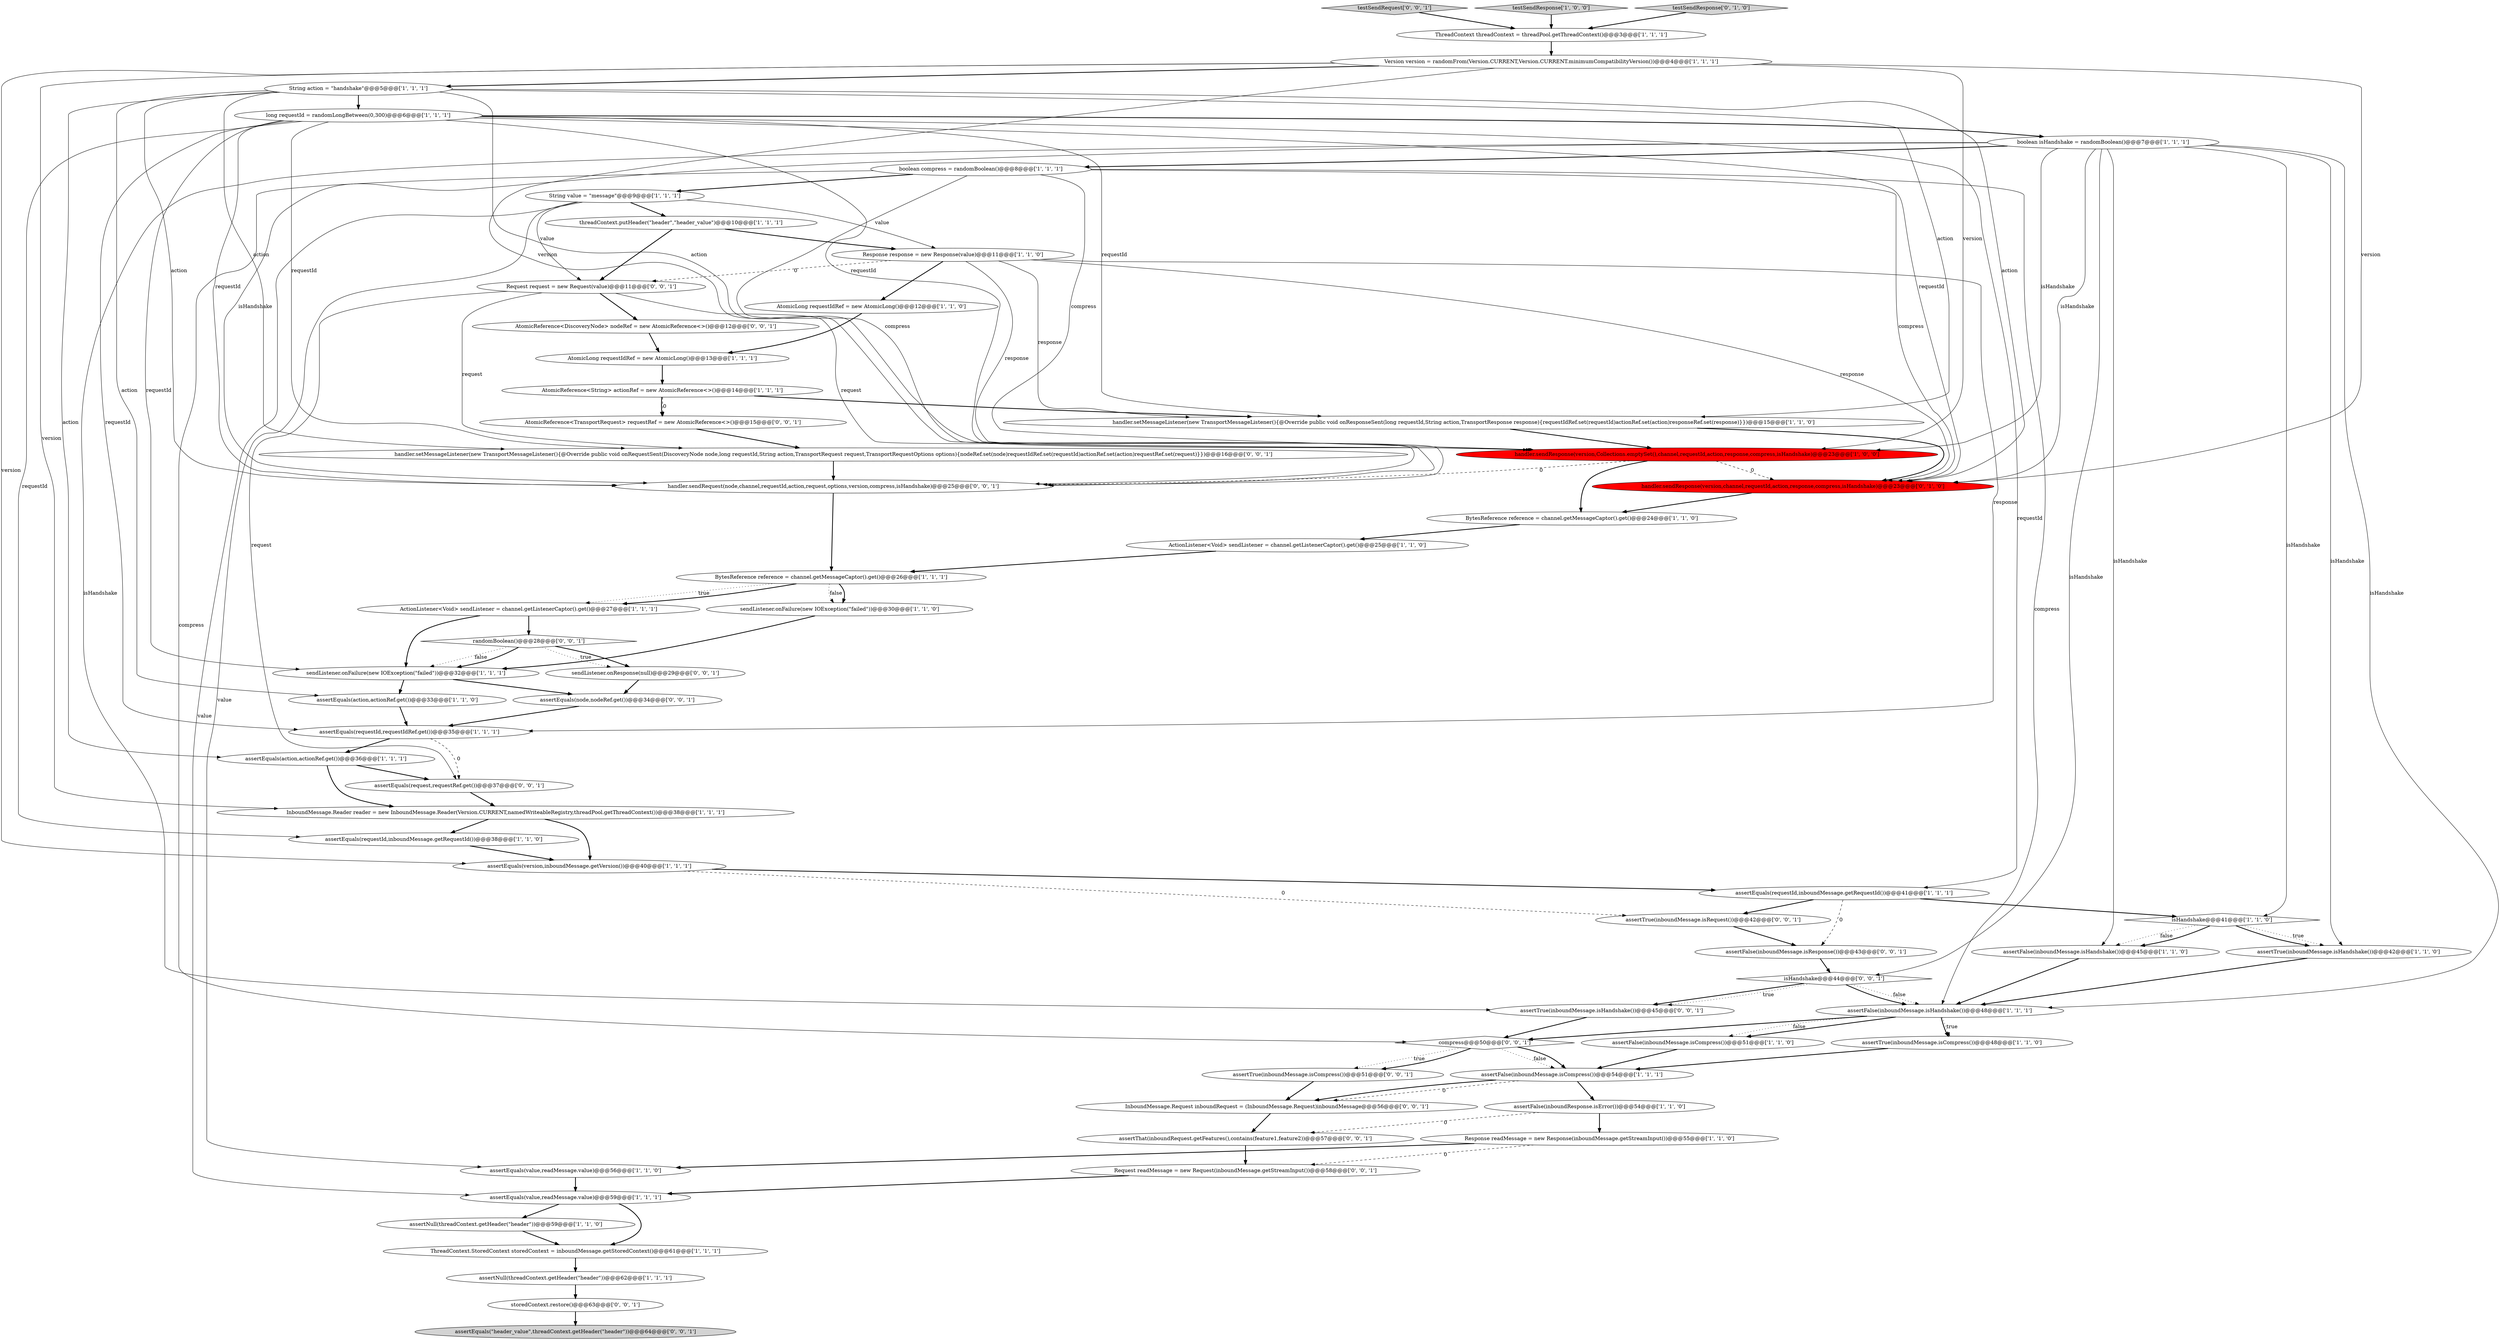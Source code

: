 digraph {
51 [style = filled, label = "assertFalse(inboundMessage.isResponse())@@@43@@@['0', '0', '1']", fillcolor = white, shape = ellipse image = "AAA0AAABBB3BBB"];
8 [style = filled, label = "String value = \"message\"@@@9@@@['1', '1', '1']", fillcolor = white, shape = ellipse image = "AAA0AAABBB1BBB"];
49 [style = filled, label = "sendListener.onResponse(null)@@@29@@@['0', '0', '1']", fillcolor = white, shape = ellipse image = "AAA0AAABBB3BBB"];
18 [style = filled, label = "ActionListener<Void> sendListener = channel.getListenerCaptor().get()@@@27@@@['1', '1', '1']", fillcolor = white, shape = ellipse image = "AAA0AAABBB1BBB"];
57 [style = filled, label = "isHandshake@@@44@@@['0', '0', '1']", fillcolor = white, shape = diamond image = "AAA0AAABBB3BBB"];
62 [style = filled, label = "assertThat(inboundRequest.getFeatures(),contains(feature1,feature2))@@@57@@@['0', '0', '1']", fillcolor = white, shape = ellipse image = "AAA0AAABBB3BBB"];
45 [style = filled, label = "AtomicReference<DiscoveryNode> nodeRef = new AtomicReference<>()@@@12@@@['0', '0', '1']", fillcolor = white, shape = ellipse image = "AAA0AAABBB3BBB"];
15 [style = filled, label = "assertEquals(requestId,inboundMessage.getRequestId())@@@41@@@['1', '1', '1']", fillcolor = white, shape = ellipse image = "AAA0AAABBB1BBB"];
13 [style = filled, label = "assertNull(threadContext.getHeader(\"header\"))@@@59@@@['1', '1', '0']", fillcolor = white, shape = ellipse image = "AAA0AAABBB1BBB"];
34 [style = filled, label = "assertFalse(inboundMessage.isHandshake())@@@45@@@['1', '1', '0']", fillcolor = white, shape = ellipse image = "AAA0AAABBB1BBB"];
28 [style = filled, label = "boolean isHandshake = randomBoolean()@@@7@@@['1', '1', '1']", fillcolor = white, shape = ellipse image = "AAA0AAABBB1BBB"];
64 [style = filled, label = "assertEquals(request,requestRef.get())@@@37@@@['0', '0', '1']", fillcolor = white, shape = ellipse image = "AAA0AAABBB3BBB"];
50 [style = filled, label = "compress@@@50@@@['0', '0', '1']", fillcolor = white, shape = diamond image = "AAA0AAABBB3BBB"];
56 [style = filled, label = "assertTrue(inboundMessage.isHandshake())@@@45@@@['0', '0', '1']", fillcolor = white, shape = ellipse image = "AAA0AAABBB3BBB"];
32 [style = filled, label = "handler.setMessageListener(new TransportMessageListener(){@Override public void onResponseSent(long requestId,String action,TransportResponse response){requestIdRef.set(requestId)actionRef.set(action)responseRef.set(response)}})@@@15@@@['1', '1', '0']", fillcolor = white, shape = ellipse image = "AAA0AAABBB1BBB"];
30 [style = filled, label = "assertFalse(inboundResponse.isError())@@@54@@@['1', '1', '0']", fillcolor = white, shape = ellipse image = "AAA0AAABBB1BBB"];
55 [style = filled, label = "AtomicReference<TransportRequest> requestRef = new AtomicReference<>()@@@15@@@['0', '0', '1']", fillcolor = white, shape = ellipse image = "AAA0AAABBB3BBB"];
59 [style = filled, label = "assertTrue(inboundMessage.isRequest())@@@42@@@['0', '0', '1']", fillcolor = white, shape = ellipse image = "AAA0AAABBB3BBB"];
6 [style = filled, label = "isHandshake@@@41@@@['1', '1', '0']", fillcolor = white, shape = diamond image = "AAA0AAABBB1BBB"];
25 [style = filled, label = "assertFalse(inboundMessage.isCompress())@@@54@@@['1', '1', '1']", fillcolor = white, shape = ellipse image = "AAA0AAABBB1BBB"];
41 [style = filled, label = "handler.sendResponse(version,Collections.emptySet(),channel,requestId,action,response,compress,isHandshake)@@@23@@@['1', '0', '0']", fillcolor = red, shape = ellipse image = "AAA1AAABBB1BBB"];
38 [style = filled, label = "assertFalse(inboundMessage.isCompress())@@@51@@@['1', '1', '0']", fillcolor = white, shape = ellipse image = "AAA0AAABBB1BBB"];
29 [style = filled, label = "assertEquals(requestId,inboundMessage.getRequestId())@@@38@@@['1', '1', '0']", fillcolor = white, shape = ellipse image = "AAA0AAABBB1BBB"];
5 [style = filled, label = "AtomicLong requestIdRef = new AtomicLong()@@@13@@@['1', '1', '1']", fillcolor = white, shape = ellipse image = "AAA0AAABBB1BBB"];
26 [style = filled, label = "sendListener.onFailure(new IOException(\"failed\"))@@@32@@@['1', '1', '1']", fillcolor = white, shape = ellipse image = "AAA0AAABBB1BBB"];
9 [style = filled, label = "assertTrue(inboundMessage.isHandshake())@@@42@@@['1', '1', '0']", fillcolor = white, shape = ellipse image = "AAA0AAABBB1BBB"];
1 [style = filled, label = "AtomicLong requestIdRef = new AtomicLong()@@@12@@@['1', '1', '0']", fillcolor = white, shape = ellipse image = "AAA0AAABBB1BBB"];
17 [style = filled, label = "assertEquals(requestId,requestIdRef.get())@@@35@@@['1', '1', '1']", fillcolor = white, shape = ellipse image = "AAA0AAABBB1BBB"];
37 [style = filled, label = "assertNull(threadContext.getHeader(\"header\"))@@@62@@@['1', '1', '1']", fillcolor = white, shape = ellipse image = "AAA0AAABBB1BBB"];
44 [style = filled, label = "testSendRequest['0', '0', '1']", fillcolor = lightgray, shape = diamond image = "AAA0AAABBB3BBB"];
39 [style = filled, label = "ThreadContext threadContext = threadPool.getThreadContext()@@@3@@@['1', '1', '1']", fillcolor = white, shape = ellipse image = "AAA0AAABBB1BBB"];
20 [style = filled, label = "assertEquals(value,readMessage.value)@@@59@@@['1', '1', '1']", fillcolor = white, shape = ellipse image = "AAA0AAABBB1BBB"];
48 [style = filled, label = "Request readMessage = new Request(inboundMessage.getStreamInput())@@@58@@@['0', '0', '1']", fillcolor = white, shape = ellipse image = "AAA0AAABBB3BBB"];
61 [style = filled, label = "assertTrue(inboundMessage.isCompress())@@@51@@@['0', '0', '1']", fillcolor = white, shape = ellipse image = "AAA0AAABBB3BBB"];
52 [style = filled, label = "storedContext.restore()@@@63@@@['0', '0', '1']", fillcolor = white, shape = ellipse image = "AAA0AAABBB3BBB"];
58 [style = filled, label = "Request request = new Request(value)@@@11@@@['0', '0', '1']", fillcolor = white, shape = ellipse image = "AAA0AAABBB3BBB"];
16 [style = filled, label = "Version version = randomFrom(Version.CURRENT,Version.CURRENT.minimumCompatibilityVersion())@@@4@@@['1', '1', '1']", fillcolor = white, shape = ellipse image = "AAA0AAABBB1BBB"];
27 [style = filled, label = "ActionListener<Void> sendListener = channel.getListenerCaptor().get()@@@25@@@['1', '1', '0']", fillcolor = white, shape = ellipse image = "AAA0AAABBB1BBB"];
40 [style = filled, label = "AtomicReference<String> actionRef = new AtomicReference<>()@@@14@@@['1', '1', '1']", fillcolor = white, shape = ellipse image = "AAA0AAABBB1BBB"];
43 [style = filled, label = "handler.sendResponse(version,channel,requestId,action,response,compress,isHandshake)@@@23@@@['0', '1', '0']", fillcolor = red, shape = ellipse image = "AAA1AAABBB2BBB"];
0 [style = filled, label = "InboundMessage.Reader reader = new InboundMessage.Reader(Version.CURRENT,namedWriteableRegistry,threadPool.getThreadContext())@@@38@@@['1', '1', '1']", fillcolor = white, shape = ellipse image = "AAA0AAABBB1BBB"];
7 [style = filled, label = "Response response = new Response(value)@@@11@@@['1', '1', '0']", fillcolor = white, shape = ellipse image = "AAA0AAABBB1BBB"];
46 [style = filled, label = "handler.setMessageListener(new TransportMessageListener(){@Override public void onRequestSent(DiscoveryNode node,long requestId,String action,TransportRequest request,TransportRequestOptions options){nodeRef.set(node)requestIdRef.set(requestId)actionRef.set(action)requestRef.set(request)}})@@@16@@@['0', '0', '1']", fillcolor = white, shape = ellipse image = "AAA0AAABBB3BBB"];
10 [style = filled, label = "assertEquals(action,actionRef.get())@@@36@@@['1', '1', '1']", fillcolor = white, shape = ellipse image = "AAA0AAABBB1BBB"];
33 [style = filled, label = "testSendResponse['1', '0', '0']", fillcolor = lightgray, shape = diamond image = "AAA0AAABBB1BBB"];
12 [style = filled, label = "BytesReference reference = channel.getMessageCaptor().get()@@@24@@@['1', '1', '0']", fillcolor = white, shape = ellipse image = "AAA0AAABBB1BBB"];
31 [style = filled, label = "boolean compress = randomBoolean()@@@8@@@['1', '1', '1']", fillcolor = white, shape = ellipse image = "AAA0AAABBB1BBB"];
47 [style = filled, label = "assertEquals(node,nodeRef.get())@@@34@@@['0', '0', '1']", fillcolor = white, shape = ellipse image = "AAA0AAABBB3BBB"];
53 [style = filled, label = "assertEquals(\"header_value\",threadContext.getHeader(\"header\"))@@@64@@@['0', '0', '1']", fillcolor = lightgray, shape = ellipse image = "AAA0AAABBB3BBB"];
42 [style = filled, label = "testSendResponse['0', '1', '0']", fillcolor = lightgray, shape = diamond image = "AAA0AAABBB2BBB"];
54 [style = filled, label = "handler.sendRequest(node,channel,requestId,action,request,options,version,compress,isHandshake)@@@25@@@['0', '0', '1']", fillcolor = white, shape = ellipse image = "AAA0AAABBB3BBB"];
4 [style = filled, label = "assertEquals(action,actionRef.get())@@@33@@@['1', '1', '0']", fillcolor = white, shape = ellipse image = "AAA0AAABBB1BBB"];
21 [style = filled, label = "BytesReference reference = channel.getMessageCaptor().get()@@@26@@@['1', '1', '1']", fillcolor = white, shape = ellipse image = "AAA0AAABBB1BBB"];
3 [style = filled, label = "assertFalse(inboundMessage.isHandshake())@@@48@@@['1', '1', '1']", fillcolor = white, shape = ellipse image = "AAA0AAABBB1BBB"];
23 [style = filled, label = "sendListener.onFailure(new IOException(\"failed\"))@@@30@@@['1', '1', '0']", fillcolor = white, shape = ellipse image = "AAA0AAABBB1BBB"];
22 [style = filled, label = "assertTrue(inboundMessage.isCompress())@@@48@@@['1', '1', '0']", fillcolor = white, shape = ellipse image = "AAA0AAABBB1BBB"];
60 [style = filled, label = "InboundMessage.Request inboundRequest = (InboundMessage.Request)inboundMessage@@@56@@@['0', '0', '1']", fillcolor = white, shape = ellipse image = "AAA0AAABBB3BBB"];
11 [style = filled, label = "long requestId = randomLongBetween(0,300)@@@6@@@['1', '1', '1']", fillcolor = white, shape = ellipse image = "AAA0AAABBB1BBB"];
19 [style = filled, label = "Response readMessage = new Response(inboundMessage.getStreamInput())@@@55@@@['1', '1', '0']", fillcolor = white, shape = ellipse image = "AAA0AAABBB1BBB"];
36 [style = filled, label = "threadContext.putHeader(\"header\",\"header_value\")@@@10@@@['1', '1', '1']", fillcolor = white, shape = ellipse image = "AAA0AAABBB1BBB"];
63 [style = filled, label = "randomBoolean()@@@28@@@['0', '0', '1']", fillcolor = white, shape = diamond image = "AAA0AAABBB3BBB"];
35 [style = filled, label = "assertEquals(value,readMessage.value)@@@56@@@['1', '1', '0']", fillcolor = white, shape = ellipse image = "AAA0AAABBB1BBB"];
2 [style = filled, label = "assertEquals(version,inboundMessage.getVersion())@@@40@@@['1', '1', '1']", fillcolor = white, shape = ellipse image = "AAA0AAABBB1BBB"];
24 [style = filled, label = "String action = \"handshake\"@@@5@@@['1', '1', '1']", fillcolor = white, shape = ellipse image = "AAA0AAABBB1BBB"];
14 [style = filled, label = "ThreadContext.StoredContext storedContext = inboundMessage.getStoredContext()@@@61@@@['1', '1', '1']", fillcolor = white, shape = ellipse image = "AAA0AAABBB1BBB"];
1->5 [style = bold, label=""];
11->32 [style = solid, label="requestId"];
57->3 [style = dotted, label="false"];
21->18 [style = dotted, label="true"];
25->30 [style = bold, label=""];
40->55 [style = bold, label=""];
15->51 [style = dashed, label="0"];
59->51 [style = bold, label=""];
31->50 [style = solid, label="compress"];
58->46 [style = solid, label="request"];
28->6 [style = solid, label="isHandshake"];
3->38 [style = bold, label=""];
28->56 [style = solid, label="isHandshake"];
11->46 [style = solid, label="requestId"];
21->18 [style = bold, label=""];
50->61 [style = dotted, label="true"];
24->46 [style = solid, label="action"];
30->62 [style = dashed, label="0"];
3->38 [style = dotted, label="false"];
8->36 [style = bold, label=""];
29->2 [style = bold, label=""];
46->54 [style = bold, label=""];
7->41 [style = solid, label="response"];
24->11 [style = bold, label=""];
2->15 [style = bold, label=""];
58->64 [style = solid, label="request"];
28->57 [style = solid, label="isHandshake"];
7->32 [style = solid, label="response"];
41->43 [style = dashed, label="0"];
16->54 [style = solid, label="version"];
40->55 [style = dashed, label="0"];
13->14 [style = bold, label=""];
14->37 [style = bold, label=""];
64->0 [style = bold, label=""];
11->28 [style = bold, label=""];
22->25 [style = bold, label=""];
7->1 [style = bold, label=""];
10->64 [style = bold, label=""];
35->20 [style = bold, label=""];
7->17 [style = solid, label="response"];
58->54 [style = solid, label="request"];
28->43 [style = solid, label="isHandshake"];
7->58 [style = dashed, label="0"];
60->62 [style = bold, label=""];
26->47 [style = bold, label=""];
0->29 [style = bold, label=""];
20->14 [style = bold, label=""];
63->26 [style = dotted, label="false"];
26->4 [style = bold, label=""];
24->54 [style = solid, label="action"];
36->58 [style = bold, label=""];
31->3 [style = solid, label="compress"];
30->19 [style = bold, label=""];
11->17 [style = solid, label="requestId"];
43->12 [style = bold, label=""];
56->50 [style = bold, label=""];
19->48 [style = dashed, label="0"];
10->0 [style = bold, label=""];
38->25 [style = bold, label=""];
62->48 [style = bold, label=""];
2->59 [style = dashed, label="0"];
24->43 [style = solid, label="action"];
11->26 [style = solid, label="requestId"];
50->25 [style = dotted, label="false"];
28->41 [style = solid, label="isHandshake"];
21->23 [style = bold, label=""];
17->10 [style = bold, label=""];
31->41 [style = solid, label="compress"];
39->16 [style = bold, label=""];
20->13 [style = bold, label=""];
24->32 [style = solid, label="action"];
4->17 [style = bold, label=""];
6->34 [style = bold, label=""];
25->60 [style = dashed, label="0"];
63->26 [style = bold, label=""];
16->24 [style = bold, label=""];
28->31 [style = bold, label=""];
31->54 [style = solid, label="compress"];
18->26 [style = bold, label=""];
42->39 [style = bold, label=""];
16->0 [style = solid, label="version"];
11->41 [style = solid, label="requestId"];
17->64 [style = dashed, label="0"];
6->9 [style = dotted, label="true"];
11->29 [style = solid, label="requestId"];
19->35 [style = bold, label=""];
8->35 [style = solid, label="value"];
24->10 [style = solid, label="action"];
8->58 [style = solid, label="value"];
28->54 [style = solid, label="isHandshake"];
63->49 [style = dotted, label="true"];
40->32 [style = bold, label=""];
9->3 [style = bold, label=""];
54->21 [style = bold, label=""];
32->41 [style = bold, label=""];
37->52 [style = bold, label=""];
8->20 [style = solid, label="value"];
41->12 [style = bold, label=""];
51->57 [style = bold, label=""];
5->40 [style = bold, label=""];
31->43 [style = solid, label="compress"];
50->61 [style = bold, label=""];
21->23 [style = dotted, label="false"];
27->21 [style = bold, label=""];
31->8 [style = bold, label=""];
12->27 [style = bold, label=""];
3->50 [style = bold, label=""];
8->7 [style = solid, label="value"];
16->41 [style = solid, label="version"];
61->60 [style = bold, label=""];
52->53 [style = bold, label=""];
24->4 [style = solid, label="action"];
24->41 [style = solid, label="action"];
63->49 [style = bold, label=""];
0->2 [style = bold, label=""];
23->26 [style = bold, label=""];
15->6 [style = bold, label=""];
28->3 [style = solid, label="isHandshake"];
41->54 [style = dashed, label="0"];
16->2 [style = solid, label="version"];
32->43 [style = bold, label=""];
44->39 [style = bold, label=""];
3->22 [style = bold, label=""];
15->59 [style = bold, label=""];
28->34 [style = solid, label="isHandshake"];
28->9 [style = solid, label="isHandshake"];
50->25 [style = bold, label=""];
18->63 [style = bold, label=""];
49->47 [style = bold, label=""];
11->43 [style = solid, label="requestId"];
57->56 [style = bold, label=""];
11->15 [style = solid, label="requestId"];
6->34 [style = dotted, label="false"];
55->46 [style = bold, label=""];
33->39 [style = bold, label=""];
7->43 [style = solid, label="response"];
34->3 [style = bold, label=""];
36->7 [style = bold, label=""];
48->20 [style = bold, label=""];
58->45 [style = bold, label=""];
3->22 [style = dotted, label="true"];
57->3 [style = bold, label=""];
47->17 [style = bold, label=""];
6->9 [style = bold, label=""];
16->43 [style = solid, label="version"];
25->60 [style = bold, label=""];
11->54 [style = solid, label="requestId"];
45->5 [style = bold, label=""];
57->56 [style = dotted, label="true"];
}
